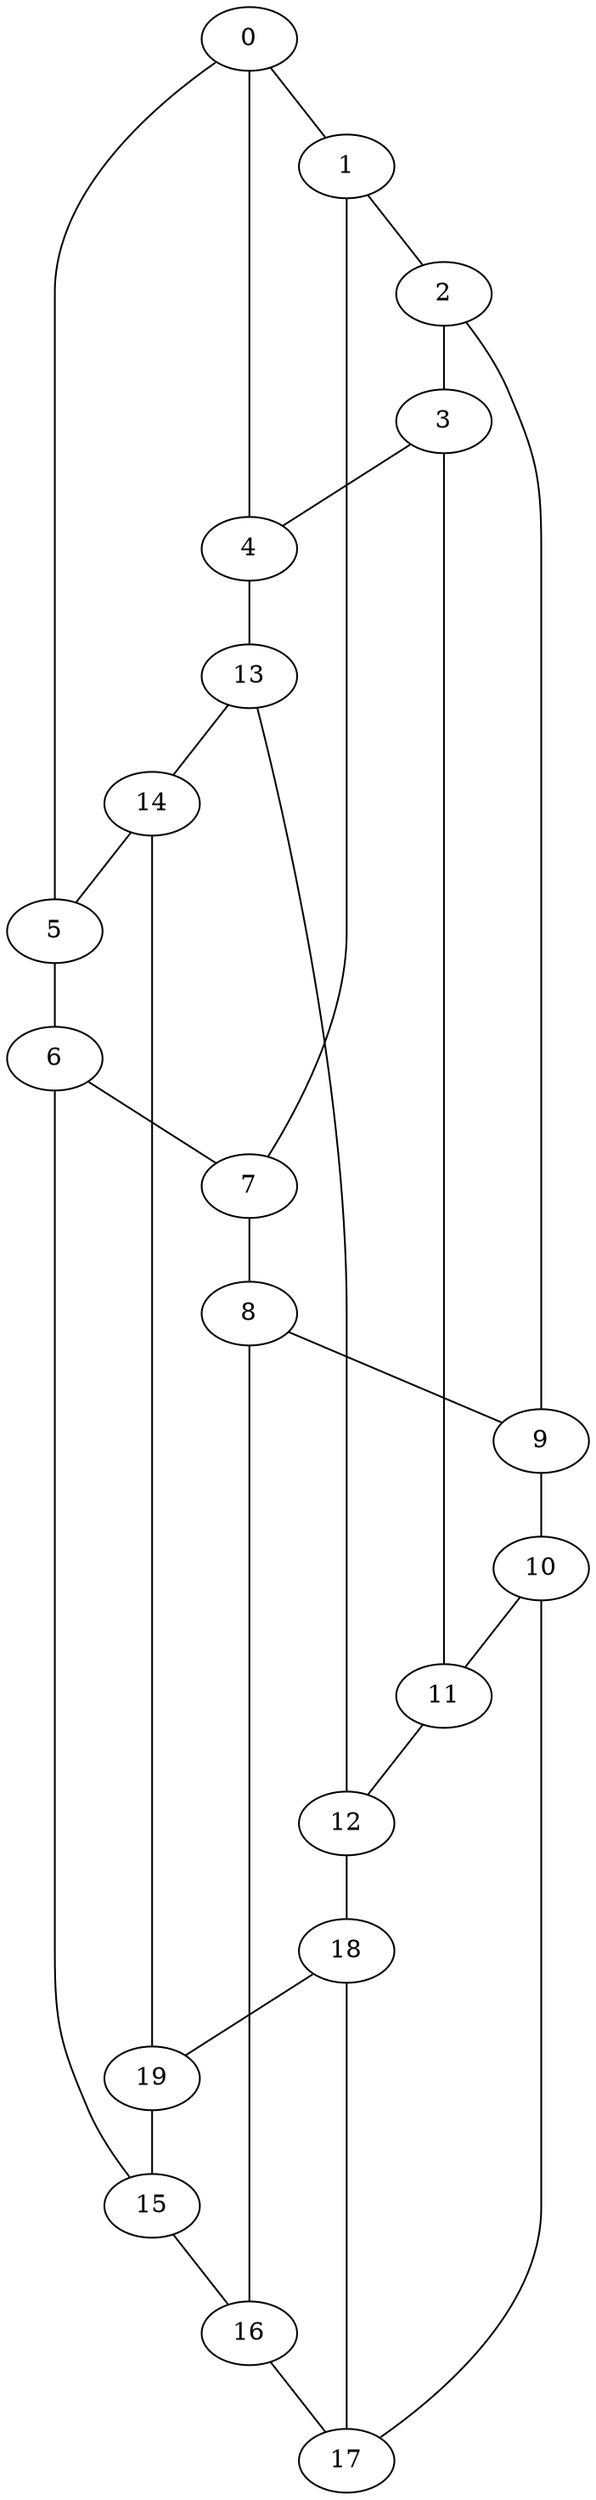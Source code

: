 graph {
    0 -- 1
    0 -- 5
    1 -- 2
    1 -- 7
    2 -- 3
    2 -- 9
    3 -- 4
    3 -- 11
    4 -- 0
    4 -- 13
    5 -- 6
    6 -- 7
    6 -- 15
    7 -- 8
    8 -- 9
    8 -- 16
    9 -- 10
    10 -- 11
    10 -- 17
    11 -- 12
    12 -- 13
    12 -- 18
    13 -- 14
    14 -- 5
    14 -- 19
    15 -- 16
    16 -- 17
    17 -- 18
    18 -- 19
    19 -- 15
}